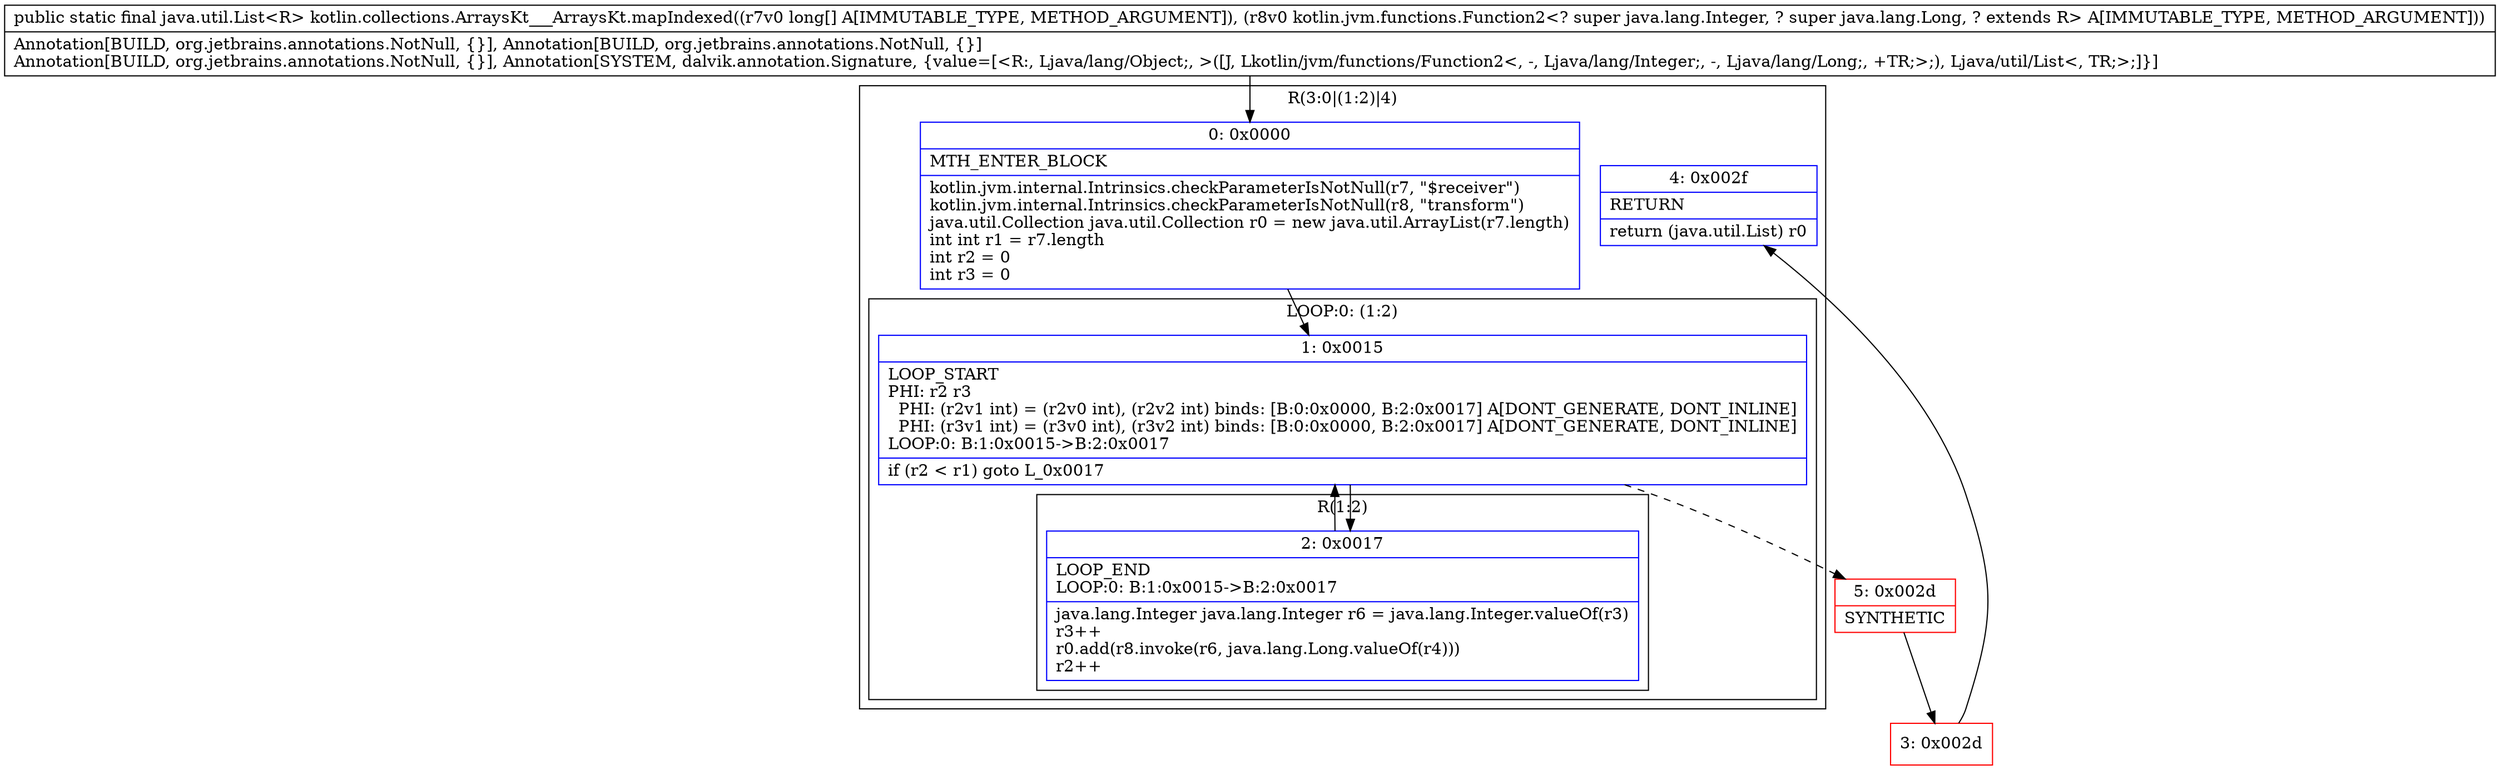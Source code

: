 digraph "CFG forkotlin.collections.ArraysKt___ArraysKt.mapIndexed([JLkotlin\/jvm\/functions\/Function2;)Ljava\/util\/List;" {
subgraph cluster_Region_76477313 {
label = "R(3:0|(1:2)|4)";
node [shape=record,color=blue];
Node_0 [shape=record,label="{0\:\ 0x0000|MTH_ENTER_BLOCK\l|kotlin.jvm.internal.Intrinsics.checkParameterIsNotNull(r7, \"$receiver\")\lkotlin.jvm.internal.Intrinsics.checkParameterIsNotNull(r8, \"transform\")\ljava.util.Collection java.util.Collection r0 = new java.util.ArrayList(r7.length)\lint int r1 = r7.length\lint r2 = 0\lint r3 = 0\l}"];
subgraph cluster_LoopRegion_1104140965 {
label = "LOOP:0: (1:2)";
node [shape=record,color=blue];
Node_1 [shape=record,label="{1\:\ 0x0015|LOOP_START\lPHI: r2 r3 \l  PHI: (r2v1 int) = (r2v0 int), (r2v2 int) binds: [B:0:0x0000, B:2:0x0017] A[DONT_GENERATE, DONT_INLINE]\l  PHI: (r3v1 int) = (r3v0 int), (r3v2 int) binds: [B:0:0x0000, B:2:0x0017] A[DONT_GENERATE, DONT_INLINE]\lLOOP:0: B:1:0x0015\-\>B:2:0x0017\l|if (r2 \< r1) goto L_0x0017\l}"];
subgraph cluster_Region_161026232 {
label = "R(1:2)";
node [shape=record,color=blue];
Node_2 [shape=record,label="{2\:\ 0x0017|LOOP_END\lLOOP:0: B:1:0x0015\-\>B:2:0x0017\l|java.lang.Integer java.lang.Integer r6 = java.lang.Integer.valueOf(r3)\lr3++\lr0.add(r8.invoke(r6, java.lang.Long.valueOf(r4)))\lr2++\l}"];
}
}
Node_4 [shape=record,label="{4\:\ 0x002f|RETURN\l|return (java.util.List) r0\l}"];
}
Node_3 [shape=record,color=red,label="{3\:\ 0x002d}"];
Node_5 [shape=record,color=red,label="{5\:\ 0x002d|SYNTHETIC\l}"];
MethodNode[shape=record,label="{public static final java.util.List\<R\> kotlin.collections.ArraysKt___ArraysKt.mapIndexed((r7v0 long[] A[IMMUTABLE_TYPE, METHOD_ARGUMENT]), (r8v0 kotlin.jvm.functions.Function2\<? super java.lang.Integer, ? super java.lang.Long, ? extends R\> A[IMMUTABLE_TYPE, METHOD_ARGUMENT]))  | Annotation[BUILD, org.jetbrains.annotations.NotNull, \{\}], Annotation[BUILD, org.jetbrains.annotations.NotNull, \{\}]\lAnnotation[BUILD, org.jetbrains.annotations.NotNull, \{\}], Annotation[SYSTEM, dalvik.annotation.Signature, \{value=[\<R:, Ljava\/lang\/Object;, \>([J, Lkotlin\/jvm\/functions\/Function2\<, \-, Ljava\/lang\/Integer;, \-, Ljava\/lang\/Long;, +TR;\>;), Ljava\/util\/List\<, TR;\>;]\}]\l}"];
MethodNode -> Node_0;
Node_0 -> Node_1;
Node_1 -> Node_2;
Node_1 -> Node_5[style=dashed];
Node_2 -> Node_1;
Node_3 -> Node_4;
Node_5 -> Node_3;
}

